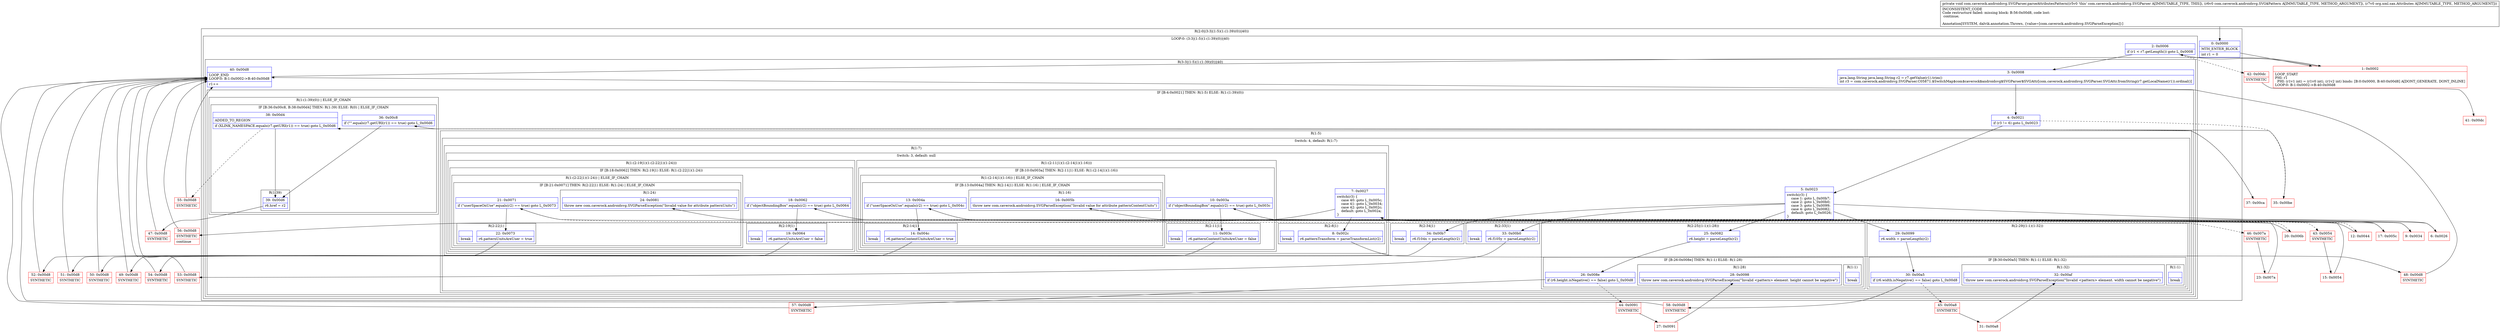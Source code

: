 digraph "CFG forcom.caverock.androidsvg.SVGParser.parseAttributesPattern(Lcom\/caverock\/androidsvg\/SVG$Pattern;Lorg\/xml\/sax\/Attributes;)V" {
subgraph cluster_Region_1657935543 {
label = "R(2:0|(3:3|(1:5)(1:(1:39)(0))|40))";
node [shape=record,color=blue];
Node_0 [shape=record,label="{0\:\ 0x0000|MTH_ENTER_BLOCK\l|int r1 = 0\l}"];
subgraph cluster_LoopRegion_322801024 {
label = "LOOP:0: (3:3|(1:5)(1:(1:39)(0))|40)";
node [shape=record,color=blue];
Node_2 [shape=record,label="{2\:\ 0x0006|if (r1 \< r7.getLength()) goto L_0x0008\l}"];
subgraph cluster_Region_1689425774 {
label = "R(3:3|(1:5)(1:(1:39)(0))|40)";
node [shape=record,color=blue];
Node_3 [shape=record,label="{3\:\ 0x0008|java.lang.String java.lang.String r2 = r7.getValue(r1).trim()\lint r3 = com.caverock.androidsvg.SVGParser.C05871.$SwitchMap$com$caverock$androidsvg$SVGParser$SVGAttr[com.caverock.androidsvg.SVGParser.SVGAttr.fromString(r7.getLocalName(r1)).ordinal()]\l}"];
subgraph cluster_IfRegion_1413698989 {
label = "IF [B:4:0x0021] THEN: R(1:5) ELSE: R(1:(1:39)(0))";
node [shape=record,color=blue];
Node_4 [shape=record,label="{4\:\ 0x0021|if (r3 != 6) goto L_0x0023\l}"];
subgraph cluster_Region_1021859891 {
label = "R(1:5)";
node [shape=record,color=blue];
subgraph cluster_SwitchRegion_1780695230 {
label = "Switch: 4, default: R(1:7)";
node [shape=record,color=blue];
Node_5 [shape=record,label="{5\:\ 0x0023|switch(r3) \{\l    case 1: goto L_0x00b7;\l    case 2: goto L_0x00b0;\l    case 3: goto L_0x0099;\l    case 4: goto L_0x0082;\l    default: goto L_0x0026;\l\}\l}"];
subgraph cluster_Region_1518458010 {
label = "R(2:34|1)";
node [shape=record,color=blue];
Node_34 [shape=record,label="{34\:\ 0x00b7|r6.f104x = parseLength(r2)\l}"];
Node_InsnContainer_152737786 [shape=record,label="{|break\l}"];
}
subgraph cluster_Region_632230855 {
label = "R(2:33|1)";
node [shape=record,color=blue];
Node_33 [shape=record,label="{33\:\ 0x00b0|r6.f105y = parseLength(r2)\l}"];
Node_InsnContainer_22651371 [shape=record,label="{|break\l}"];
}
subgraph cluster_Region_1440147963 {
label = "R(2:29|(1:1)(1:32))";
node [shape=record,color=blue];
Node_29 [shape=record,label="{29\:\ 0x0099|r6.width = parseLength(r2)\l}"];
subgraph cluster_IfRegion_1026591813 {
label = "IF [B:30:0x00a5] THEN: R(1:1) ELSE: R(1:32)";
node [shape=record,color=blue];
Node_30 [shape=record,label="{30\:\ 0x00a5|if (r6.width.isNegative() == false) goto L_0x00d8\l}"];
subgraph cluster_Region_1130852880 {
label = "R(1:1)";
node [shape=record,color=blue];
Node_InsnContainer_505383105 [shape=record,label="{|break\l}"];
}
subgraph cluster_Region_1376068624 {
label = "R(1:32)";
node [shape=record,color=blue];
Node_32 [shape=record,label="{32\:\ 0x00af|throw new com.caverock.androidsvg.SVGParseException(\"Invalid \<pattern\> element. width cannot be negative\")\l}"];
}
}
}
subgraph cluster_Region_1561240400 {
label = "R(2:25|(1:1)(1:28))";
node [shape=record,color=blue];
Node_25 [shape=record,label="{25\:\ 0x0082|r6.height = parseLength(r2)\l}"];
subgraph cluster_IfRegion_1802426545 {
label = "IF [B:26:0x008e] THEN: R(1:1) ELSE: R(1:28)";
node [shape=record,color=blue];
Node_26 [shape=record,label="{26\:\ 0x008e|if (r6.height.isNegative() == false) goto L_0x00d8\l}"];
subgraph cluster_Region_325177406 {
label = "R(1:1)";
node [shape=record,color=blue];
Node_InsnContainer_1910119187 [shape=record,label="{|break\l}"];
}
subgraph cluster_Region_176460956 {
label = "R(1:28)";
node [shape=record,color=blue];
Node_28 [shape=record,label="{28\:\ 0x0098|throw new com.caverock.androidsvg.SVGParseException(\"Invalid \<pattern\> element. height cannot be negative\")\l}"];
}
}
}
subgraph cluster_Region_389180973 {
label = "R(1:7)";
node [shape=record,color=blue];
subgraph cluster_SwitchRegion_801884115 {
label = "Switch: 3, default: null";
node [shape=record,color=blue];
Node_7 [shape=record,label="{7\:\ 0x0027|switch(r3) \{\l    case 40: goto L_0x005c;\l    case 41: goto L_0x0034;\l    case 42: goto L_0x002c;\l    default: goto L_0x002a;\l\}\l}"];
subgraph cluster_Region_172993749 {
label = "R(1:(2:19|1)(1:(2:22|1)(1:24)))";
node [shape=record,color=blue];
subgraph cluster_IfRegion_167745903 {
label = "IF [B:18:0x0062] THEN: R(2:19|1) ELSE: R(1:(2:22|1)(1:24))";
node [shape=record,color=blue];
Node_18 [shape=record,label="{18\:\ 0x0062|if (\"objectBoundingBox\".equals(r2) == true) goto L_0x0064\l}"];
subgraph cluster_Region_736902156 {
label = "R(2:19|1)";
node [shape=record,color=blue];
Node_19 [shape=record,label="{19\:\ 0x0064|r6.patternUnitsAreUser = false\l}"];
Node_InsnContainer_832379042 [shape=record,label="{|break\l}"];
}
subgraph cluster_Region_98725273 {
label = "R(1:(2:22|1)(1:24)) | ELSE_IF_CHAIN\l";
node [shape=record,color=blue];
subgraph cluster_IfRegion_1410564796 {
label = "IF [B:21:0x0071] THEN: R(2:22|1) ELSE: R(1:24) | ELSE_IF_CHAIN\l";
node [shape=record,color=blue];
Node_21 [shape=record,label="{21\:\ 0x0071|if (\"userSpaceOnUse\".equals(r2) == true) goto L_0x0073\l}"];
subgraph cluster_Region_19212302 {
label = "R(2:22|1)";
node [shape=record,color=blue];
Node_22 [shape=record,label="{22\:\ 0x0073|r6.patternUnitsAreUser = true\l}"];
Node_InsnContainer_368475131 [shape=record,label="{|break\l}"];
}
subgraph cluster_Region_1996166651 {
label = "R(1:24)";
node [shape=record,color=blue];
Node_24 [shape=record,label="{24\:\ 0x0081|throw new com.caverock.androidsvg.SVGParseException(\"Invalid value for attribute patternUnits\")\l}"];
}
}
}
}
}
subgraph cluster_Region_1019038580 {
label = "R(1:(2:11|1)(1:(2:14|1)(1:16)))";
node [shape=record,color=blue];
subgraph cluster_IfRegion_921186548 {
label = "IF [B:10:0x003a] THEN: R(2:11|1) ELSE: R(1:(2:14|1)(1:16))";
node [shape=record,color=blue];
Node_10 [shape=record,label="{10\:\ 0x003a|if (\"objectBoundingBox\".equals(r2) == true) goto L_0x003c\l}"];
subgraph cluster_Region_707094495 {
label = "R(2:11|1)";
node [shape=record,color=blue];
Node_11 [shape=record,label="{11\:\ 0x003c|r6.patternContentUnitsAreUser = false\l}"];
Node_InsnContainer_375873126 [shape=record,label="{|break\l}"];
}
subgraph cluster_Region_48783309 {
label = "R(1:(2:14|1)(1:16)) | ELSE_IF_CHAIN\l";
node [shape=record,color=blue];
subgraph cluster_IfRegion_508825946 {
label = "IF [B:13:0x004a] THEN: R(2:14|1) ELSE: R(1:16) | ELSE_IF_CHAIN\l";
node [shape=record,color=blue];
Node_13 [shape=record,label="{13\:\ 0x004a|if (\"userSpaceOnUse\".equals(r2) == true) goto L_0x004c\l}"];
subgraph cluster_Region_739432102 {
label = "R(2:14|1)";
node [shape=record,color=blue];
Node_14 [shape=record,label="{14\:\ 0x004c|r6.patternContentUnitsAreUser = true\l}"];
Node_InsnContainer_1389117852 [shape=record,label="{|break\l}"];
}
subgraph cluster_Region_2049105595 {
label = "R(1:16)";
node [shape=record,color=blue];
Node_16 [shape=record,label="{16\:\ 0x005b|throw new com.caverock.androidsvg.SVGParseException(\"Invalid value for attribute patternContentUnits\")\l}"];
}
}
}
}
}
subgraph cluster_Region_1804977950 {
label = "R(2:8|1)";
node [shape=record,color=blue];
Node_8 [shape=record,label="{8\:\ 0x002c|r6.patternTransform = parseTransformList(r2)\l}"];
Node_InsnContainer_189602671 [shape=record,label="{|break\l}"];
}
}
}
}
}
subgraph cluster_Region_2067285439 {
label = "R(1:(1:39)(0)) | ELSE_IF_CHAIN\l";
node [shape=record,color=blue];
subgraph cluster_IfRegion_680790161 {
label = "IF [B:36:0x00c8, B:38:0x00d4] THEN: R(1:39) ELSE: R(0) | ELSE_IF_CHAIN\l";
node [shape=record,color=blue];
Node_36 [shape=record,label="{36\:\ 0x00c8|if (\"\".equals(r7.getURI(r1)) == true) goto L_0x00d6\l}"];
Node_38 [shape=record,label="{38\:\ 0x00d4|ADDED_TO_REGION\l|if (XLINK_NAMESPACE.equals(r7.getURI(r1)) == true) goto L_0x00d6\l}"];
subgraph cluster_Region_601603762 {
label = "R(1:39)";
node [shape=record,color=blue];
Node_39 [shape=record,label="{39\:\ 0x00d6|r6.href = r2\l}"];
}
subgraph cluster_Region_1005484834 {
label = "R(0)";
node [shape=record,color=blue];
}
}
}
}
Node_40 [shape=record,label="{40\:\ 0x00d8|LOOP_END\lLOOP:0: B:1:0x0002\-\>B:40:0x00d8\l|r1++\l}"];
}
}
}
Node_1 [shape=record,color=red,label="{1\:\ 0x0002|LOOP_START\lPHI: r1 \l  PHI: (r1v1 int) = (r1v0 int), (r1v2 int) binds: [B:0:0x0000, B:40:0x00d8] A[DONT_GENERATE, DONT_INLINE]\lLOOP:0: B:1:0x0002\-\>B:40:0x00d8\l}"];
Node_6 [shape=record,color=red,label="{6\:\ 0x0026}"];
Node_9 [shape=record,color=red,label="{9\:\ 0x0034}"];
Node_12 [shape=record,color=red,label="{12\:\ 0x0044}"];
Node_15 [shape=record,color=red,label="{15\:\ 0x0054}"];
Node_17 [shape=record,color=red,label="{17\:\ 0x005c}"];
Node_20 [shape=record,color=red,label="{20\:\ 0x006b}"];
Node_23 [shape=record,color=red,label="{23\:\ 0x007a}"];
Node_27 [shape=record,color=red,label="{27\:\ 0x0091}"];
Node_31 [shape=record,color=red,label="{31\:\ 0x00a8}"];
Node_35 [shape=record,color=red,label="{35\:\ 0x00be}"];
Node_37 [shape=record,color=red,label="{37\:\ 0x00ca}"];
Node_41 [shape=record,color=red,label="{41\:\ 0x00dc}"];
Node_42 [shape=record,color=red,label="{42\:\ 0x00dc|SYNTHETIC\l}"];
Node_43 [shape=record,color=red,label="{43\:\ 0x0054|SYNTHETIC\l}"];
Node_44 [shape=record,color=red,label="{44\:\ 0x0091|SYNTHETIC\l}"];
Node_45 [shape=record,color=red,label="{45\:\ 0x00a8|SYNTHETIC\l}"];
Node_46 [shape=record,color=red,label="{46\:\ 0x007a|SYNTHETIC\l}"];
Node_47 [shape=record,color=red,label="{47\:\ 0x00d8|SYNTHETIC\l}"];
Node_48 [shape=record,color=red,label="{48\:\ 0x00d8|SYNTHETIC\l}"];
Node_49 [shape=record,color=red,label="{49\:\ 0x00d8|SYNTHETIC\l}"];
Node_50 [shape=record,color=red,label="{50\:\ 0x00d8|SYNTHETIC\l}"];
Node_51 [shape=record,color=red,label="{51\:\ 0x00d8|SYNTHETIC\l}"];
Node_52 [shape=record,color=red,label="{52\:\ 0x00d8|SYNTHETIC\l}"];
Node_53 [shape=record,color=red,label="{53\:\ 0x00d8|SYNTHETIC\l}"];
Node_54 [shape=record,color=red,label="{54\:\ 0x00d8|SYNTHETIC\l}"];
Node_55 [shape=record,color=red,label="{55\:\ 0x00d8|SYNTHETIC\l}"];
Node_56 [shape=record,color=red,label="{56\:\ 0x00d8|SYNTHETIC\l|continue\l}"];
Node_57 [shape=record,color=red,label="{57\:\ 0x00d8|SYNTHETIC\l}"];
Node_58 [shape=record,color=red,label="{58\:\ 0x00d8|SYNTHETIC\l}"];
MethodNode[shape=record,label="{private void com.caverock.androidsvg.SVGParser.parseAttributesPattern((r5v0 'this' com.caverock.androidsvg.SVGParser A[IMMUTABLE_TYPE, THIS]), (r6v0 com.caverock.androidsvg.SVG$Pattern A[IMMUTABLE_TYPE, METHOD_ARGUMENT]), (r7v0 org.xml.sax.Attributes A[IMMUTABLE_TYPE, METHOD_ARGUMENT]))  | INCONSISTENT_CODE\lCode restructure failed: missing block: B:56:0x00d8, code lost:\l    continue;\l\lAnnotation[SYSTEM, dalvik.annotation.Throws, \{value=[com.caverock.androidsvg.SVGParseException]\}]\l}"];
MethodNode -> Node_0;
Node_0 -> Node_1;
Node_2 -> Node_3;
Node_2 -> Node_42[style=dashed];
Node_3 -> Node_4;
Node_4 -> Node_5;
Node_4 -> Node_35[style=dashed];
Node_5 -> Node_6;
Node_5 -> Node_25;
Node_5 -> Node_29;
Node_5 -> Node_33;
Node_5 -> Node_34;
Node_34 -> Node_54;
Node_33 -> Node_53;
Node_29 -> Node_30;
Node_30 -> Node_45[style=dashed];
Node_30 -> Node_58;
Node_25 -> Node_26;
Node_26 -> Node_44[style=dashed];
Node_26 -> Node_57;
Node_7 -> Node_8;
Node_7 -> Node_9;
Node_7 -> Node_17;
Node_7 -> Node_56;
Node_18 -> Node_19;
Node_18 -> Node_20[style=dashed];
Node_19 -> Node_51;
Node_21 -> Node_22;
Node_21 -> Node_46[style=dashed];
Node_22 -> Node_52;
Node_10 -> Node_11;
Node_10 -> Node_12[style=dashed];
Node_11 -> Node_49;
Node_13 -> Node_14;
Node_13 -> Node_43[style=dashed];
Node_14 -> Node_50;
Node_8 -> Node_48;
Node_36 -> Node_37[style=dashed];
Node_36 -> Node_39;
Node_38 -> Node_39;
Node_38 -> Node_55[style=dashed];
Node_39 -> Node_47;
Node_40 -> Node_1;
Node_1 -> Node_2;
Node_6 -> Node_7;
Node_9 -> Node_10;
Node_12 -> Node_13;
Node_15 -> Node_16;
Node_17 -> Node_18;
Node_20 -> Node_21;
Node_23 -> Node_24;
Node_27 -> Node_28;
Node_31 -> Node_32;
Node_35 -> Node_36;
Node_37 -> Node_38;
Node_42 -> Node_41;
Node_43 -> Node_15;
Node_44 -> Node_27;
Node_45 -> Node_31;
Node_46 -> Node_23;
Node_47 -> Node_40;
Node_48 -> Node_40;
Node_49 -> Node_40;
Node_50 -> Node_40;
Node_51 -> Node_40;
Node_52 -> Node_40;
Node_53 -> Node_40;
Node_54 -> Node_40;
Node_55 -> Node_40;
Node_56 -> Node_40;
Node_57 -> Node_40;
Node_58 -> Node_40;
}

